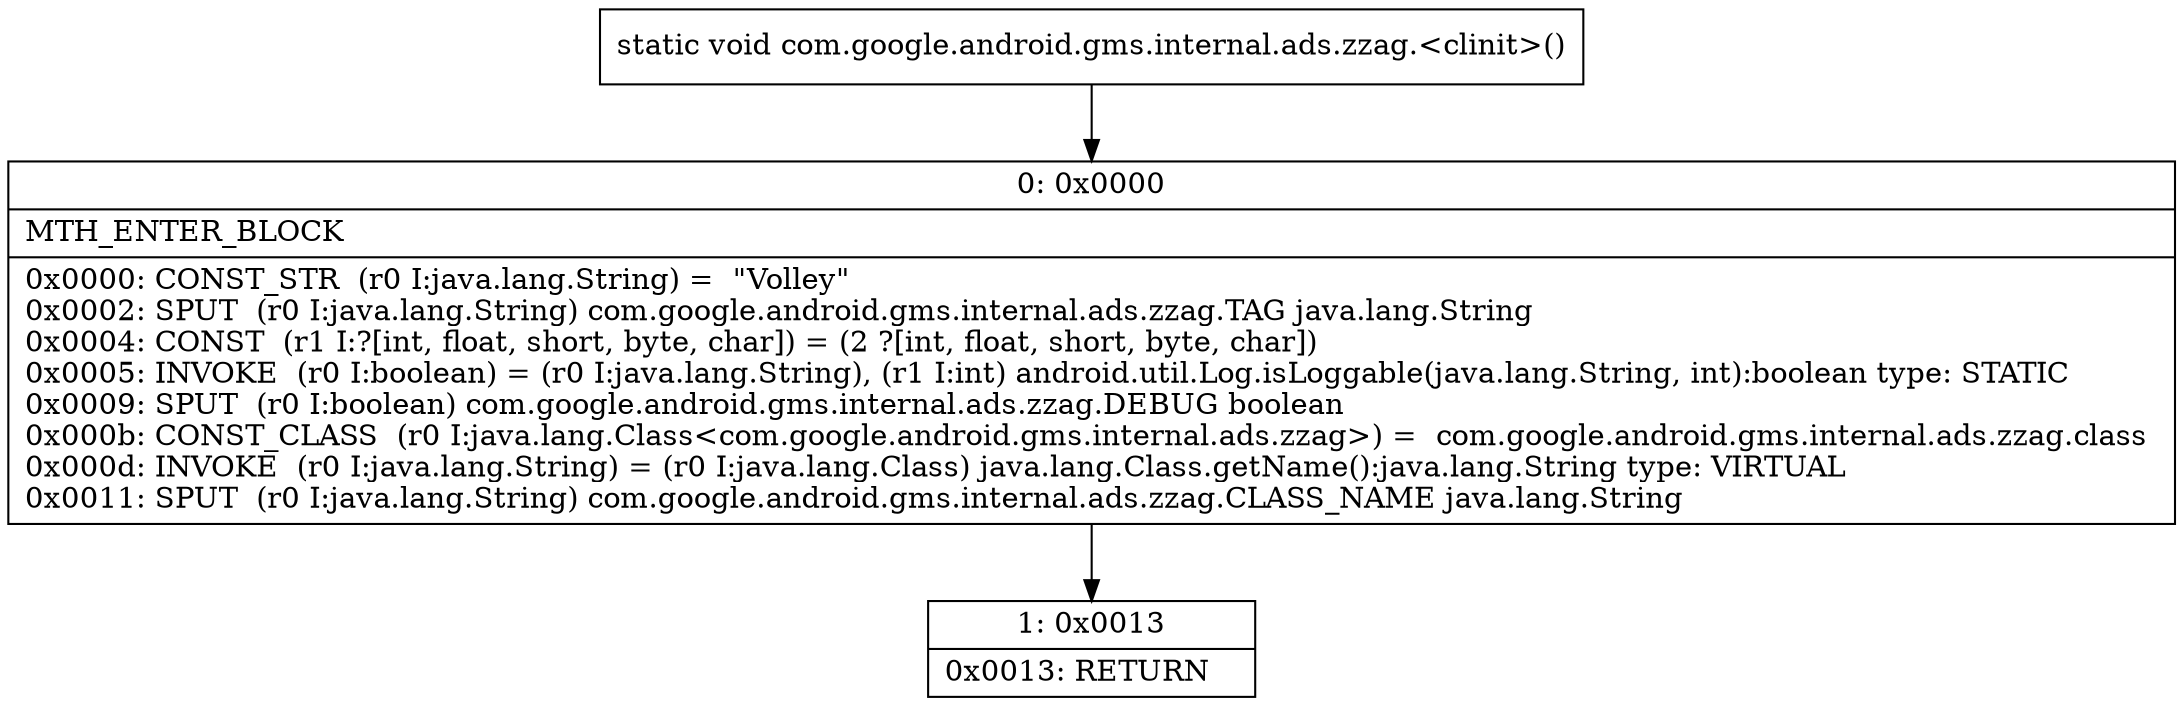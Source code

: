 digraph "CFG forcom.google.android.gms.internal.ads.zzag.\<clinit\>()V" {
Node_0 [shape=record,label="{0\:\ 0x0000|MTH_ENTER_BLOCK\l|0x0000: CONST_STR  (r0 I:java.lang.String) =  \"Volley\" \l0x0002: SPUT  (r0 I:java.lang.String) com.google.android.gms.internal.ads.zzag.TAG java.lang.String \l0x0004: CONST  (r1 I:?[int, float, short, byte, char]) = (2 ?[int, float, short, byte, char]) \l0x0005: INVOKE  (r0 I:boolean) = (r0 I:java.lang.String), (r1 I:int) android.util.Log.isLoggable(java.lang.String, int):boolean type: STATIC \l0x0009: SPUT  (r0 I:boolean) com.google.android.gms.internal.ads.zzag.DEBUG boolean \l0x000b: CONST_CLASS  (r0 I:java.lang.Class\<com.google.android.gms.internal.ads.zzag\>) =  com.google.android.gms.internal.ads.zzag.class \l0x000d: INVOKE  (r0 I:java.lang.String) = (r0 I:java.lang.Class) java.lang.Class.getName():java.lang.String type: VIRTUAL \l0x0011: SPUT  (r0 I:java.lang.String) com.google.android.gms.internal.ads.zzag.CLASS_NAME java.lang.String \l}"];
Node_1 [shape=record,label="{1\:\ 0x0013|0x0013: RETURN   \l}"];
MethodNode[shape=record,label="{static void com.google.android.gms.internal.ads.zzag.\<clinit\>() }"];
MethodNode -> Node_0;
Node_0 -> Node_1;
}

